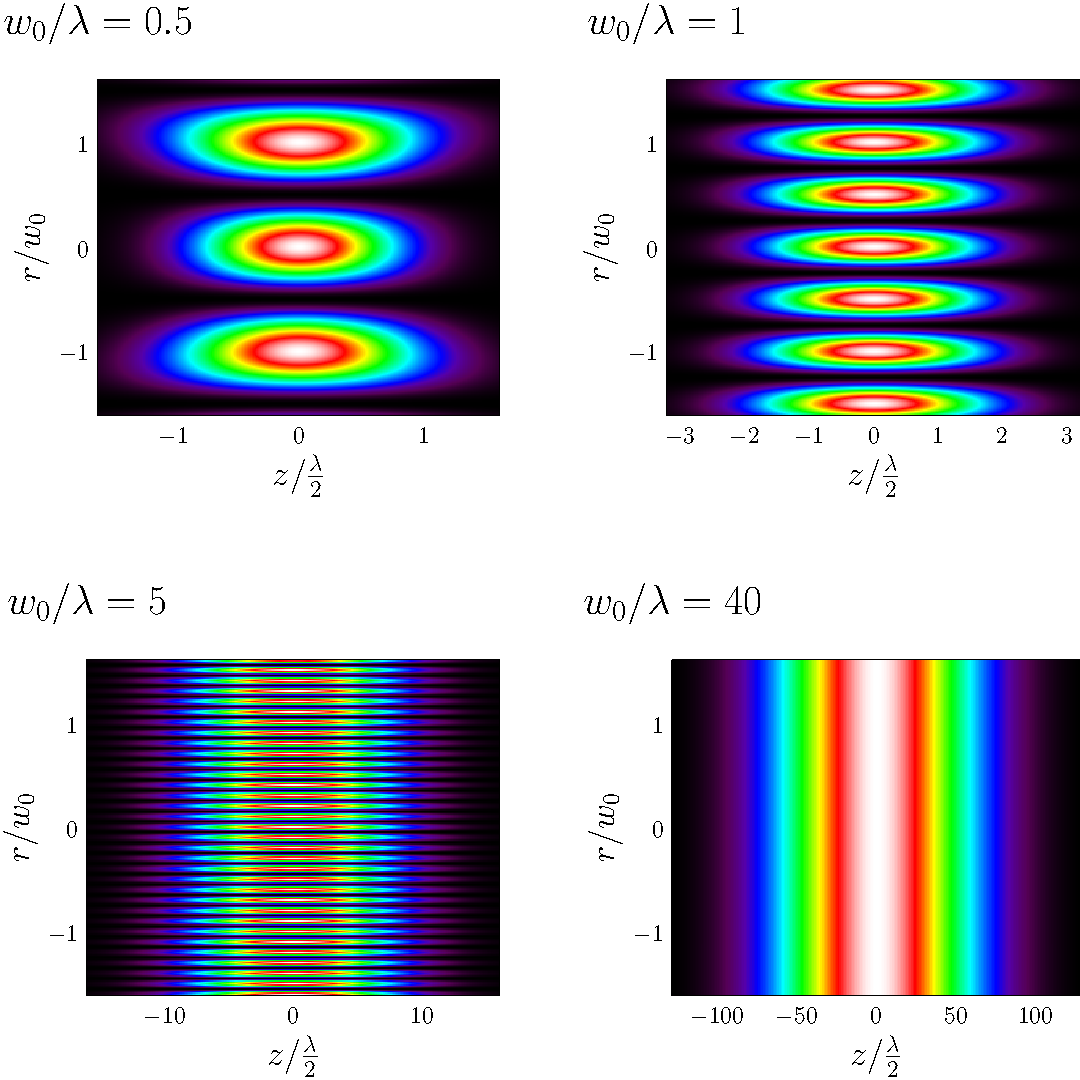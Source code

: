 import graph;
import palette;

int n=256;
pen[] Palette=BWRainbow();

real w(real w0, real z0, real z) {return w0*sqrt(1+(z/z0)^2);}

real pot(real lambda, real w0, real r, real z)
{
  real z0=pi*w0^2/lambda, kappa=2pi/lambda;
  return exp(-2*(r/w(w0,z0,z))^2)*cos(kappa*z)^2;
}

picture make_field(real lambda, real w0)
{
  real[][] v=new real[n][n];
  for(int i=0; i < n; ++i)
    for(int j=0; j < n; ++j)
      v[i][j]=pot(lambda,w0,i-n/2,abs(j-n/2));

  picture p=new picture;
  size(p,250,250,IgnoreAspect);
  real xm=-n/lambda, ym=-n/(2*w0), xx=n/lambda, yx=n/(2*w0);
  image(p,v,(xm,ym),(xx,yx),Palette);
  xlimits(p,xm,xx);
  ylimits(p,ym,yx);
  xaxis(p,"{\Large $z/\frac{\lambda}{2}$}",BottomTop,LeftTicks);
  yaxis(p,"{\Large $r/w_0$}",LeftRight,RightTicks);
  label(p,format("{\LARGE $w_0/\lambda=%.2f$}",w0/lambda),point(p,NW),5N);

  return p;
}

picture p=make_field(160,80);
picture q=make_field(80,80);
picture r=make_field(16,80);
picture s=make_field(2,80);

real margin=1cm;
add(p.fit(),(0,0),margin*NW);
add(q.fit(),(0,0),margin*NE);
add(r.fit(),(0,0),margin*SW);
add(s.fit(),(0,0),margin*SE);
